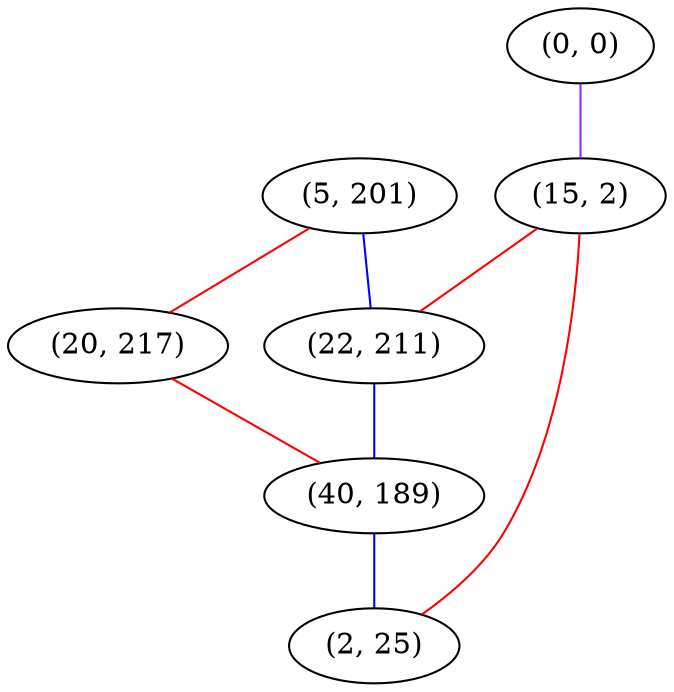 graph "" {
"(5, 201)";
"(0, 0)";
"(20, 217)";
"(15, 2)";
"(22, 211)";
"(40, 189)";
"(2, 25)";
"(5, 201)" -- "(22, 211)"  [color=blue, key=0, weight=3];
"(5, 201)" -- "(20, 217)"  [color=red, key=0, weight=1];
"(0, 0)" -- "(15, 2)"  [color=purple, key=0, weight=4];
"(20, 217)" -- "(40, 189)"  [color=red, key=0, weight=1];
"(15, 2)" -- "(22, 211)"  [color=red, key=0, weight=1];
"(15, 2)" -- "(2, 25)"  [color=red, key=0, weight=1];
"(22, 211)" -- "(40, 189)"  [color=blue, key=0, weight=3];
"(40, 189)" -- "(2, 25)"  [color=blue, key=0, weight=3];
}
